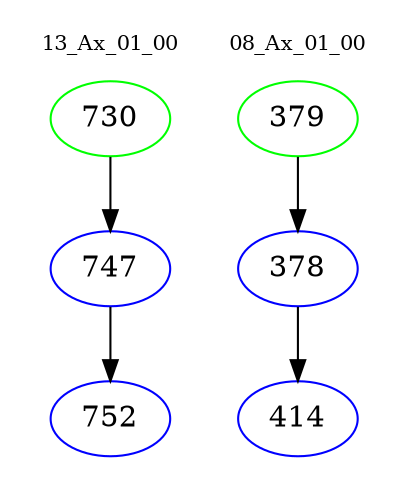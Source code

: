 digraph{
subgraph cluster_0 {
color = white
label = "13_Ax_01_00";
fontsize=10;
T0_730 [label="730", color="green"]
T0_730 -> T0_747 [color="black"]
T0_747 [label="747", color="blue"]
T0_747 -> T0_752 [color="black"]
T0_752 [label="752", color="blue"]
}
subgraph cluster_1 {
color = white
label = "08_Ax_01_00";
fontsize=10;
T1_379 [label="379", color="green"]
T1_379 -> T1_378 [color="black"]
T1_378 [label="378", color="blue"]
T1_378 -> T1_414 [color="black"]
T1_414 [label="414", color="blue"]
}
}
